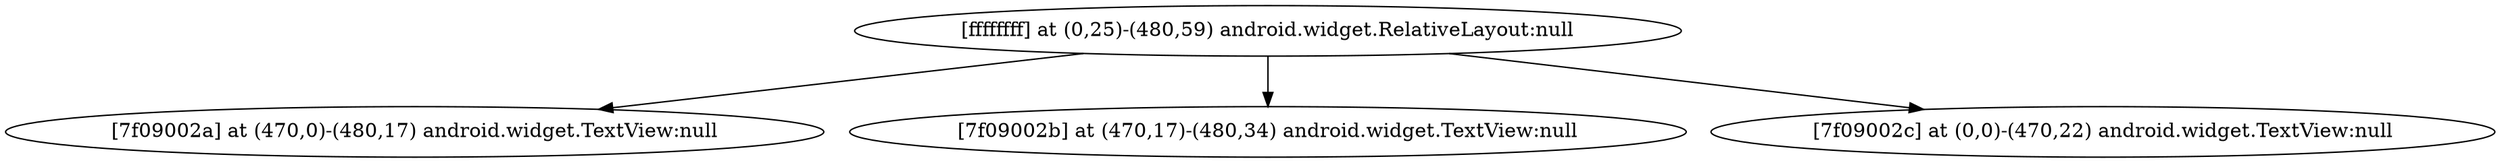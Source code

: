 strict digraph G {
  1 [ label="[ffffffff] at (0,25)-(480,59) android.widget.RelativeLayout:null" ];
  2 [ label="[7f09002a] at (470,0)-(480,17) android.widget.TextView:null" ];
  3 [ label="[7f09002b] at (470,17)-(480,34) android.widget.TextView:null" ];
  4 [ label="[7f09002c] at (0,0)-(470,22) android.widget.TextView:null" ];
  1 -> 2;
  1 -> 3;
  1 -> 4;
}
